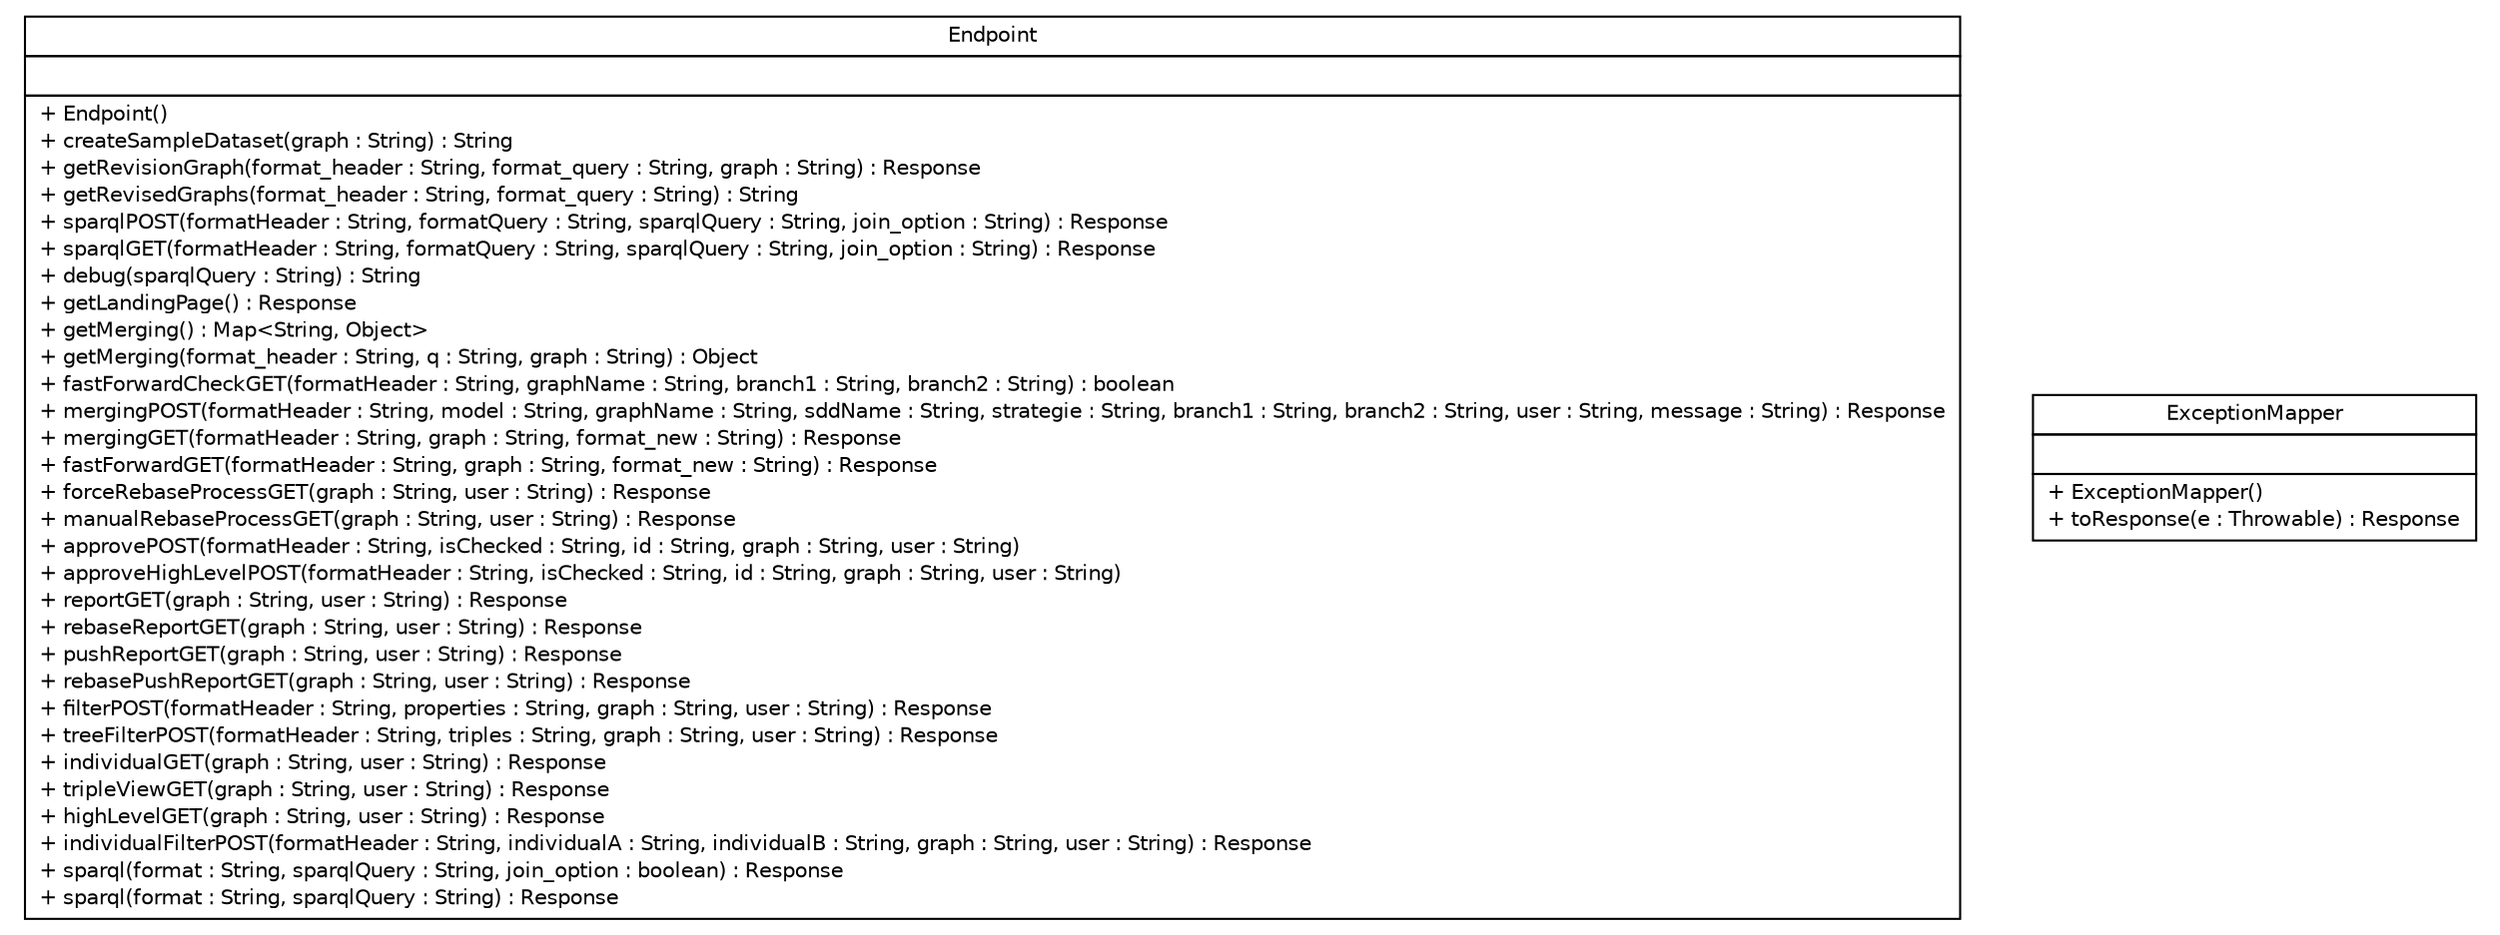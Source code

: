 #!/usr/local/bin/dot
#
# Class diagram 
# Generated by UMLGraph version R5_6-24-gf6e263 (http://www.umlgraph.org/)
#

digraph G {
	edge [fontname="Helvetica",fontsize=10,labelfontname="Helvetica",labelfontsize=10];
	node [fontname="Helvetica",fontsize=10,shape=plaintext];
	nodesep=0.25;
	ranksep=0.5;
	// de.tud.plt.r43ples.webservice.Endpoint
	c652 [label=<<table title="de.tud.plt.r43ples.webservice.Endpoint" border="0" cellborder="1" cellspacing="0" cellpadding="2" port="p" href="./Endpoint.html">
		<tr><td><table border="0" cellspacing="0" cellpadding="1">
<tr><td align="center" balign="center"> Endpoint </td></tr>
		</table></td></tr>
		<tr><td><table border="0" cellspacing="0" cellpadding="1">
<tr><td align="left" balign="left">  </td></tr>
		</table></td></tr>
		<tr><td><table border="0" cellspacing="0" cellpadding="1">
<tr><td align="left" balign="left"> + Endpoint() </td></tr>
<tr><td align="left" balign="left"> + createSampleDataset(graph : String) : String </td></tr>
<tr><td align="left" balign="left"> + getRevisionGraph(format_header : String, format_query : String, graph : String) : Response </td></tr>
<tr><td align="left" balign="left"> + getRevisedGraphs(format_header : String, format_query : String) : String </td></tr>
<tr><td align="left" balign="left"> + sparqlPOST(formatHeader : String, formatQuery : String, sparqlQuery : String, join_option : String) : Response </td></tr>
<tr><td align="left" balign="left"> + sparqlGET(formatHeader : String, formatQuery : String, sparqlQuery : String, join_option : String) : Response </td></tr>
<tr><td align="left" balign="left"> + debug(sparqlQuery : String) : String </td></tr>
<tr><td align="left" balign="left"> + getLandingPage() : Response </td></tr>
<tr><td align="left" balign="left"> + getMerging() : Map&lt;String, Object&gt; </td></tr>
<tr><td align="left" balign="left"> + getMerging(format_header : String, q : String, graph : String) : Object </td></tr>
<tr><td align="left" balign="left"> + fastForwardCheckGET(formatHeader : String, graphName : String, branch1 : String, branch2 : String) : boolean </td></tr>
<tr><td align="left" balign="left"> + mergingPOST(formatHeader : String, model : String, graphName : String, sddName : String, strategie : String, branch1 : String, branch2 : String, user : String, message : String) : Response </td></tr>
<tr><td align="left" balign="left"> + mergingGET(formatHeader : String, graph : String, format_new : String) : Response </td></tr>
<tr><td align="left" balign="left"> + fastForwardGET(formatHeader : String, graph : String, format_new : String) : Response </td></tr>
<tr><td align="left" balign="left"> + forceRebaseProcessGET(graph : String, user : String) : Response </td></tr>
<tr><td align="left" balign="left"> + manualRebaseProcessGET(graph : String, user : String) : Response </td></tr>
<tr><td align="left" balign="left"> + approvePOST(formatHeader : String, isChecked : String, id : String, graph : String, user : String) </td></tr>
<tr><td align="left" balign="left"> + approveHighLevelPOST(formatHeader : String, isChecked : String, id : String, graph : String, user : String) </td></tr>
<tr><td align="left" balign="left"> + reportGET(graph : String, user : String) : Response </td></tr>
<tr><td align="left" balign="left"> + rebaseReportGET(graph : String, user : String) : Response </td></tr>
<tr><td align="left" balign="left"> + pushReportGET(graph : String, user : String) : Response </td></tr>
<tr><td align="left" balign="left"> + rebasePushReportGET(graph : String, user : String) : Response </td></tr>
<tr><td align="left" balign="left"> + filterPOST(formatHeader : String, properties : String, graph : String, user : String) : Response </td></tr>
<tr><td align="left" balign="left"> + treeFilterPOST(formatHeader : String, triples : String, graph : String, user : String) : Response </td></tr>
<tr><td align="left" balign="left"> + individualGET(graph : String, user : String) : Response </td></tr>
<tr><td align="left" balign="left"> + tripleViewGET(graph : String, user : String) : Response </td></tr>
<tr><td align="left" balign="left"> + highLevelGET(graph : String, user : String) : Response </td></tr>
<tr><td align="left" balign="left"> + individualFilterPOST(formatHeader : String, individualA : String, individualB : String, graph : String, user : String) : Response </td></tr>
<tr><td align="left" balign="left"> + sparql(format : String, sparqlQuery : String, join_option : boolean) : Response </td></tr>
<tr><td align="left" balign="left"> + sparql(format : String, sparqlQuery : String) : Response </td></tr>
		</table></td></tr>
		</table>>, URL="./Endpoint.html", fontname="Helvetica", fontcolor="black", fontsize=10.0];
	// de.tud.plt.r43ples.webservice.ExceptionMapper
	c653 [label=<<table title="de.tud.plt.r43ples.webservice.ExceptionMapper" border="0" cellborder="1" cellspacing="0" cellpadding="2" port="p" href="./ExceptionMapper.html">
		<tr><td><table border="0" cellspacing="0" cellpadding="1">
<tr><td align="center" balign="center"> ExceptionMapper </td></tr>
		</table></td></tr>
		<tr><td><table border="0" cellspacing="0" cellpadding="1">
<tr><td align="left" balign="left">  </td></tr>
		</table></td></tr>
		<tr><td><table border="0" cellspacing="0" cellpadding="1">
<tr><td align="left" balign="left"> + ExceptionMapper() </td></tr>
<tr><td align="left" balign="left"> + toResponse(e : Throwable) : Response </td></tr>
		</table></td></tr>
		</table>>, URL="./ExceptionMapper.html", fontname="Helvetica", fontcolor="black", fontsize=10.0];
}

